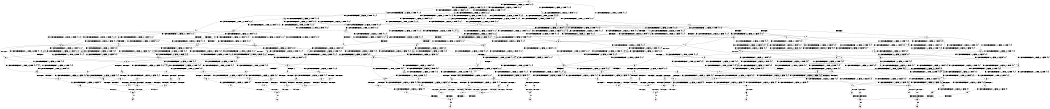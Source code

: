 digraph BCG {
size = "7, 10.5";
center = TRUE;
node [shape = circle];
0 [peripheries = 2];
0 -> 1 [label = "EX !0 !ATOMIC_EXCH_BRANCH (1, +0, FALSE, +0, 1, TRUE) !{0, 1, 2}"];
0 -> 2 [label = "EX !2 !ATOMIC_EXCH_BRANCH (2, +0, FALSE, +0, 1, TRUE) !{0, 1, 2}"];
0 -> 3 [label = "EX !1 !ATOMIC_EXCH_BRANCH (2, +1, TRUE, +0, 2, TRUE) !{0, 1, 2}"];
0 -> 4 [label = "EX !0 !ATOMIC_EXCH_BRANCH (1, +0, FALSE, +0, 1, TRUE) !{0, 1, 2}"];
1 -> 1 [label = "EX !0 !ATOMIC_EXCH_BRANCH (1, +0, FALSE, +0, 1, TRUE) !{0, 1, 2}"];
1 -> 5 [label = "EX !2 !ATOMIC_EXCH_BRANCH (2, +0, FALSE, +0, 1, TRUE) !{0, 1, 2}"];
1 -> 6 [label = "EX !1 !ATOMIC_EXCH_BRANCH (2, +1, TRUE, +0, 2, TRUE) !{0, 1, 2}"];
1 -> 4 [label = "EX !0 !ATOMIC_EXCH_BRANCH (1, +0, FALSE, +0, 1, TRUE) !{0, 1, 2}"];
2 -> 2 [label = "EX !2 !ATOMIC_EXCH_BRANCH (2, +0, FALSE, +0, 1, TRUE) !{0, 1, 2}"];
2 -> 7 [label = "EX !0 !ATOMIC_EXCH_BRANCH (1, +0, FALSE, +0, 1, TRUE) !{0, 1, 2}"];
2 -> 8 [label = "EX !1 !ATOMIC_EXCH_BRANCH (2, +1, TRUE, +0, 2, TRUE) !{0, 1, 2}"];
2 -> 9 [label = "EX !0 !ATOMIC_EXCH_BRANCH (1, +0, FALSE, +0, 1, TRUE) !{0, 1, 2}"];
3 -> 10 [label = "EX !0 !ATOMIC_EXCH_BRANCH (1, +0, FALSE, +0, 1, TRUE) !{0, 1, 2}"];
3 -> 11 [label = "EX !2 !ATOMIC_EXCH_BRANCH (2, +0, FALSE, +0, 1, FALSE) !{0, 1, 2}"];
3 -> 12 [label = "TERMINATE !1"];
3 -> 13 [label = "EX !0 !ATOMIC_EXCH_BRANCH (1, +0, FALSE, +0, 1, TRUE) !{0, 1, 2}"];
4 -> 14 [label = "EX !1 !ATOMIC_EXCH_BRANCH (2, +1, TRUE, +0, 2, TRUE) !{0, 1, 2}"];
4 -> 4 [label = "EX !0 !ATOMIC_EXCH_BRANCH (1, +0, FALSE, +0, 1, TRUE) !{0, 1, 2}"];
4 -> 15 [label = "EX !2 !ATOMIC_EXCH_BRANCH (2, +0, FALSE, +0, 1, TRUE) !{0, 1, 2}"];
4 -> 16 [label = "EX !1 !ATOMIC_EXCH_BRANCH (2, +1, TRUE, +0, 2, TRUE) !{0, 1, 2}"];
5 -> 7 [label = "EX !0 !ATOMIC_EXCH_BRANCH (1, +0, FALSE, +0, 1, TRUE) !{0, 1, 2}"];
5 -> 5 [label = "EX !2 !ATOMIC_EXCH_BRANCH (2, +0, FALSE, +0, 1, TRUE) !{0, 1, 2}"];
5 -> 17 [label = "EX !1 !ATOMIC_EXCH_BRANCH (2, +1, TRUE, +0, 2, TRUE) !{0, 1, 2}"];
5 -> 9 [label = "EX !0 !ATOMIC_EXCH_BRANCH (1, +0, FALSE, +0, 1, TRUE) !{0, 1, 2}"];
6 -> 10 [label = "EX !0 !ATOMIC_EXCH_BRANCH (1, +0, FALSE, +0, 1, TRUE) !{0, 1, 2}"];
6 -> 18 [label = "EX !2 !ATOMIC_EXCH_BRANCH (2, +0, FALSE, +0, 1, FALSE) !{0, 1, 2}"];
6 -> 19 [label = "TERMINATE !1"];
6 -> 13 [label = "EX !0 !ATOMIC_EXCH_BRANCH (1, +0, FALSE, +0, 1, TRUE) !{0, 1, 2}"];
7 -> 7 [label = "EX !0 !ATOMIC_EXCH_BRANCH (1, +0, FALSE, +0, 1, TRUE) !{0, 1, 2}"];
7 -> 5 [label = "EX !2 !ATOMIC_EXCH_BRANCH (2, +0, FALSE, +0, 1, TRUE) !{0, 1, 2}"];
7 -> 17 [label = "EX !1 !ATOMIC_EXCH_BRANCH (2, +1, TRUE, +0, 2, TRUE) !{0, 1, 2}"];
7 -> 9 [label = "EX !0 !ATOMIC_EXCH_BRANCH (1, +0, FALSE, +0, 1, TRUE) !{0, 1, 2}"];
8 -> 11 [label = "EX !2 !ATOMIC_EXCH_BRANCH (2, +0, FALSE, +0, 1, FALSE) !{0, 1, 2}"];
8 -> 20 [label = "EX !0 !ATOMIC_EXCH_BRANCH (1, +0, FALSE, +0, 1, TRUE) !{0, 1, 2}"];
8 -> 21 [label = "TERMINATE !1"];
8 -> 22 [label = "EX !0 !ATOMIC_EXCH_BRANCH (1, +0, FALSE, +0, 1, TRUE) !{0, 1, 2}"];
9 -> 23 [label = "EX !1 !ATOMIC_EXCH_BRANCH (2, +1, TRUE, +0, 2, TRUE) !{0, 1, 2}"];
9 -> 9 [label = "EX !0 !ATOMIC_EXCH_BRANCH (1, +0, FALSE, +0, 1, TRUE) !{0, 1, 2}"];
9 -> 15 [label = "EX !2 !ATOMIC_EXCH_BRANCH (2, +0, FALSE, +0, 1, TRUE) !{0, 1, 2}"];
9 -> 24 [label = "EX !1 !ATOMIC_EXCH_BRANCH (2, +1, TRUE, +0, 2, TRUE) !{0, 1, 2}"];
10 -> 10 [label = "EX !0 !ATOMIC_EXCH_BRANCH (1, +0, FALSE, +0, 1, TRUE) !{0, 1, 2}"];
10 -> 18 [label = "EX !2 !ATOMIC_EXCH_BRANCH (2, +0, FALSE, +0, 1, FALSE) !{0, 1, 2}"];
10 -> 19 [label = "TERMINATE !1"];
10 -> 13 [label = "EX !0 !ATOMIC_EXCH_BRANCH (1, +0, FALSE, +0, 1, TRUE) !{0, 1, 2}"];
11 -> 25 [label = "EX !2 !ATOMIC_EXCH_BRANCH (1, +1, TRUE, +0, 3, TRUE) !{0, 1, 2}"];
11 -> 26 [label = "EX !0 !ATOMIC_EXCH_BRANCH (1, +0, FALSE, +0, 1, TRUE) !{0, 1, 2}"];
11 -> 27 [label = "TERMINATE !1"];
11 -> 28 [label = "EX !0 !ATOMIC_EXCH_BRANCH (1, +0, FALSE, +0, 1, TRUE) !{0, 1, 2}"];
12 -> 29 [label = "EX !0 !ATOMIC_EXCH_BRANCH (1, +0, FALSE, +0, 1, TRUE) !{0, 2}"];
12 -> 30 [label = "EX !2 !ATOMIC_EXCH_BRANCH (2, +0, FALSE, +0, 1, FALSE) !{0, 2}"];
12 -> 31 [label = "EX !0 !ATOMIC_EXCH_BRANCH (1, +0, FALSE, +0, 1, TRUE) !{0, 2}"];
13 -> 13 [label = "EX !0 !ATOMIC_EXCH_BRANCH (1, +0, FALSE, +0, 1, TRUE) !{0, 1, 2}"];
13 -> 32 [label = "EX !2 !ATOMIC_EXCH_BRANCH (2, +0, FALSE, +0, 1, FALSE) !{0, 1, 2}"];
13 -> 33 [label = "TERMINATE !1"];
14 -> 34 [label = "EX !2 !ATOMIC_EXCH_BRANCH (2, +0, FALSE, +0, 1, FALSE) !{0, 1, 2}"];
14 -> 35 [label = "EX !0 !ATOMIC_EXCH_BRANCH (1, +0, FALSE, +0, 1, TRUE) !{0, 1, 2}"];
14 -> 36 [label = "EX !2 !ATOMIC_EXCH_BRANCH (2, +0, FALSE, +0, 1, FALSE) !{0, 1, 2}"];
14 -> 37 [label = "TERMINATE !1"];
15 -> 23 [label = "EX !1 !ATOMIC_EXCH_BRANCH (2, +1, TRUE, +0, 2, TRUE) !{0, 1, 2}"];
15 -> 9 [label = "EX !0 !ATOMIC_EXCH_BRANCH (1, +0, FALSE, +0, 1, TRUE) !{0, 1, 2}"];
15 -> 15 [label = "EX !2 !ATOMIC_EXCH_BRANCH (2, +0, FALSE, +0, 1, TRUE) !{0, 1, 2}"];
15 -> 24 [label = "EX !1 !ATOMIC_EXCH_BRANCH (2, +1, TRUE, +0, 2, TRUE) !{0, 1, 2}"];
16 -> 13 [label = "EX !0 !ATOMIC_EXCH_BRANCH (1, +0, FALSE, +0, 1, TRUE) !{0, 1, 2}"];
16 -> 32 [label = "EX !2 !ATOMIC_EXCH_BRANCH (2, +0, FALSE, +0, 1, FALSE) !{0, 1, 2}"];
16 -> 33 [label = "TERMINATE !1"];
17 -> 20 [label = "EX !0 !ATOMIC_EXCH_BRANCH (1, +0, FALSE, +0, 1, TRUE) !{0, 1, 2}"];
17 -> 18 [label = "EX !2 !ATOMIC_EXCH_BRANCH (2, +0, FALSE, +0, 1, FALSE) !{0, 1, 2}"];
17 -> 38 [label = "TERMINATE !1"];
17 -> 22 [label = "EX !0 !ATOMIC_EXCH_BRANCH (1, +0, FALSE, +0, 1, TRUE) !{0, 1, 2}"];
18 -> 26 [label = "EX !0 !ATOMIC_EXCH_BRANCH (1, +0, FALSE, +0, 1, TRUE) !{0, 1, 2}"];
18 -> 39 [label = "EX !2 !ATOMIC_EXCH_BRANCH (1, +1, TRUE, +0, 3, TRUE) !{0, 1, 2}"];
18 -> 40 [label = "TERMINATE !1"];
18 -> 28 [label = "EX !0 !ATOMIC_EXCH_BRANCH (1, +0, FALSE, +0, 1, TRUE) !{0, 1, 2}"];
19 -> 29 [label = "EX !0 !ATOMIC_EXCH_BRANCH (1, +0, FALSE, +0, 1, TRUE) !{0, 2}"];
19 -> 41 [label = "EX !2 !ATOMIC_EXCH_BRANCH (2, +0, FALSE, +0, 1, FALSE) !{0, 2}"];
19 -> 31 [label = "EX !0 !ATOMIC_EXCH_BRANCH (1, +0, FALSE, +0, 1, TRUE) !{0, 2}"];
20 -> 20 [label = "EX !0 !ATOMIC_EXCH_BRANCH (1, +0, FALSE, +0, 1, TRUE) !{0, 1, 2}"];
20 -> 18 [label = "EX !2 !ATOMIC_EXCH_BRANCH (2, +0, FALSE, +0, 1, FALSE) !{0, 1, 2}"];
20 -> 38 [label = "TERMINATE !1"];
20 -> 22 [label = "EX !0 !ATOMIC_EXCH_BRANCH (1, +0, FALSE, +0, 1, TRUE) !{0, 1, 2}"];
21 -> 30 [label = "EX !2 !ATOMIC_EXCH_BRANCH (2, +0, FALSE, +0, 1, FALSE) !{0, 2}"];
21 -> 42 [label = "EX !0 !ATOMIC_EXCH_BRANCH (1, +0, FALSE, +0, 1, TRUE) !{0, 2}"];
21 -> 43 [label = "EX !0 !ATOMIC_EXCH_BRANCH (1, +0, FALSE, +0, 1, TRUE) !{0, 2}"];
22 -> 22 [label = "EX !0 !ATOMIC_EXCH_BRANCH (1, +0, FALSE, +0, 1, TRUE) !{0, 1, 2}"];
22 -> 32 [label = "EX !2 !ATOMIC_EXCH_BRANCH (2, +0, FALSE, +0, 1, FALSE) !{0, 1, 2}"];
22 -> 44 [label = "TERMINATE !1"];
23 -> 34 [label = "EX !2 !ATOMIC_EXCH_BRANCH (2, +0, FALSE, +0, 1, FALSE) !{0, 1, 2}"];
23 -> 45 [label = "EX !0 !ATOMIC_EXCH_BRANCH (1, +0, FALSE, +0, 1, TRUE) !{0, 1, 2}"];
23 -> 36 [label = "EX !2 !ATOMIC_EXCH_BRANCH (2, +0, FALSE, +0, 1, FALSE) !{0, 1, 2}"];
23 -> 46 [label = "TERMINATE !1"];
24 -> 22 [label = "EX !0 !ATOMIC_EXCH_BRANCH (1, +0, FALSE, +0, 1, TRUE) !{0, 1, 2}"];
24 -> 32 [label = "EX !2 !ATOMIC_EXCH_BRANCH (2, +0, FALSE, +0, 1, FALSE) !{0, 1, 2}"];
24 -> 44 [label = "TERMINATE !1"];
25 -> 47 [label = "EX !0 !ATOMIC_EXCH_BRANCH (1, +0, FALSE, +0, 1, FALSE) !{0, 1, 2}"];
25 -> 48 [label = "TERMINATE !2"];
25 -> 49 [label = "TERMINATE !1"];
25 -> 50 [label = "EX !0 !ATOMIC_EXCH_BRANCH (1, +0, FALSE, +0, 1, FALSE) !{0, 1, 2}"];
26 -> 26 [label = "EX !0 !ATOMIC_EXCH_BRANCH (1, +0, FALSE, +0, 1, TRUE) !{0, 1, 2}"];
26 -> 39 [label = "EX !2 !ATOMIC_EXCH_BRANCH (1, +1, TRUE, +0, 3, TRUE) !{0, 1, 2}"];
26 -> 40 [label = "TERMINATE !1"];
26 -> 28 [label = "EX !0 !ATOMIC_EXCH_BRANCH (1, +0, FALSE, +0, 1, TRUE) !{0, 1, 2}"];
27 -> 51 [label = "EX !2 !ATOMIC_EXCH_BRANCH (1, +1, TRUE, +0, 3, TRUE) !{0, 2}"];
27 -> 52 [label = "EX !0 !ATOMIC_EXCH_BRANCH (1, +0, FALSE, +0, 1, TRUE) !{0, 2}"];
27 -> 53 [label = "EX !0 !ATOMIC_EXCH_BRANCH (1, +0, FALSE, +0, 1, TRUE) !{0, 2}"];
28 -> 28 [label = "EX !0 !ATOMIC_EXCH_BRANCH (1, +0, FALSE, +0, 1, TRUE) !{0, 1, 2}"];
28 -> 54 [label = "EX !2 !ATOMIC_EXCH_BRANCH (1, +1, TRUE, +0, 3, TRUE) !{0, 1, 2}"];
28 -> 55 [label = "TERMINATE !1"];
29 -> 29 [label = "EX !0 !ATOMIC_EXCH_BRANCH (1, +0, FALSE, +0, 1, TRUE) !{0, 2}"];
29 -> 41 [label = "EX !2 !ATOMIC_EXCH_BRANCH (2, +0, FALSE, +0, 1, FALSE) !{0, 2}"];
29 -> 31 [label = "EX !0 !ATOMIC_EXCH_BRANCH (1, +0, FALSE, +0, 1, TRUE) !{0, 2}"];
30 -> 51 [label = "EX !2 !ATOMIC_EXCH_BRANCH (1, +1, TRUE, +0, 3, TRUE) !{0, 2}"];
30 -> 52 [label = "EX !0 !ATOMIC_EXCH_BRANCH (1, +0, FALSE, +0, 1, TRUE) !{0, 2}"];
30 -> 53 [label = "EX !0 !ATOMIC_EXCH_BRANCH (1, +0, FALSE, +0, 1, TRUE) !{0, 2}"];
31 -> 56 [label = "EX !2 !ATOMIC_EXCH_BRANCH (2, +0, FALSE, +0, 1, FALSE) !{0, 2}"];
31 -> 31 [label = "EX !0 !ATOMIC_EXCH_BRANCH (1, +0, FALSE, +0, 1, TRUE) !{0, 2}"];
31 -> 57 [label = "EX !2 !ATOMIC_EXCH_BRANCH (2, +0, FALSE, +0, 1, FALSE) !{0, 2}"];
32 -> 28 [label = "EX !0 !ATOMIC_EXCH_BRANCH (1, +0, FALSE, +0, 1, TRUE) !{0, 1, 2}"];
32 -> 54 [label = "EX !2 !ATOMIC_EXCH_BRANCH (1, +1, TRUE, +0, 3, TRUE) !{0, 1, 2}"];
32 -> 55 [label = "TERMINATE !1"];
33 -> 58 [label = "EX !0 !ATOMIC_EXCH_BRANCH (1, +0, FALSE, +0, 1, TRUE) !{0, 2}"];
33 -> 59 [label = "EX !2 !ATOMIC_EXCH_BRANCH (2, +0, FALSE, +0, 1, FALSE) !{0, 2}"];
34 -> 60 [label = "EX !0 !ATOMIC_EXCH_BRANCH (1, +0, FALSE, +0, 1, TRUE) !{0, 1, 2}"];
34 -> 61 [label = "EX !2 !ATOMIC_EXCH_BRANCH (1, +1, TRUE, +0, 3, TRUE) !{0, 1, 2}"];
34 -> 62 [label = "TERMINATE !1"];
34 -> 28 [label = "EX !0 !ATOMIC_EXCH_BRANCH (1, +0, FALSE, +0, 1, TRUE) !{0, 1, 2}"];
35 -> 34 [label = "EX !2 !ATOMIC_EXCH_BRANCH (2, +0, FALSE, +0, 1, FALSE) !{0, 1, 2}"];
35 -> 35 [label = "EX !0 !ATOMIC_EXCH_BRANCH (1, +0, FALSE, +0, 1, TRUE) !{0, 1, 2}"];
35 -> 36 [label = "EX !2 !ATOMIC_EXCH_BRANCH (2, +0, FALSE, +0, 1, FALSE) !{0, 1, 2}"];
35 -> 37 [label = "TERMINATE !1"];
36 -> 61 [label = "EX !2 !ATOMIC_EXCH_BRANCH (1, +1, TRUE, +0, 3, TRUE) !{0, 1, 2}"];
36 -> 63 [label = "EX !0 !ATOMIC_EXCH_BRANCH (1, +0, FALSE, +0, 1, TRUE) !{0, 1, 2}"];
36 -> 64 [label = "EX !2 !ATOMIC_EXCH_BRANCH (1, +1, TRUE, +0, 3, TRUE) !{0, 1, 2}"];
36 -> 65 [label = "TERMINATE !1"];
37 -> 66 [label = "EX !0 !ATOMIC_EXCH_BRANCH (1, +0, FALSE, +0, 1, TRUE) !{0, 2}"];
37 -> 67 [label = "EX !2 !ATOMIC_EXCH_BRANCH (2, +0, FALSE, +0, 1, FALSE) !{0, 2}"];
38 -> 42 [label = "EX !0 !ATOMIC_EXCH_BRANCH (1, +0, FALSE, +0, 1, TRUE) !{0, 2}"];
38 -> 41 [label = "EX !2 !ATOMIC_EXCH_BRANCH (2, +0, FALSE, +0, 1, FALSE) !{0, 2}"];
38 -> 43 [label = "EX !0 !ATOMIC_EXCH_BRANCH (1, +0, FALSE, +0, 1, TRUE) !{0, 2}"];
39 -> 47 [label = "EX !0 !ATOMIC_EXCH_BRANCH (1, +0, FALSE, +0, 1, FALSE) !{0, 1, 2}"];
39 -> 68 [label = "TERMINATE !2"];
39 -> 69 [label = "TERMINATE !1"];
39 -> 50 [label = "EX !0 !ATOMIC_EXCH_BRANCH (1, +0, FALSE, +0, 1, FALSE) !{0, 1, 2}"];
40 -> 52 [label = "EX !0 !ATOMIC_EXCH_BRANCH (1, +0, FALSE, +0, 1, TRUE) !{0, 2}"];
40 -> 70 [label = "EX !2 !ATOMIC_EXCH_BRANCH (1, +1, TRUE, +0, 3, TRUE) !{0, 2}"];
40 -> 53 [label = "EX !0 !ATOMIC_EXCH_BRANCH (1, +0, FALSE, +0, 1, TRUE) !{0, 2}"];
41 -> 52 [label = "EX !0 !ATOMIC_EXCH_BRANCH (1, +0, FALSE, +0, 1, TRUE) !{0, 2}"];
41 -> 70 [label = "EX !2 !ATOMIC_EXCH_BRANCH (1, +1, TRUE, +0, 3, TRUE) !{0, 2}"];
41 -> 53 [label = "EX !0 !ATOMIC_EXCH_BRANCH (1, +0, FALSE, +0, 1, TRUE) !{0, 2}"];
42 -> 42 [label = "EX !0 !ATOMIC_EXCH_BRANCH (1, +0, FALSE, +0, 1, TRUE) !{0, 2}"];
42 -> 41 [label = "EX !2 !ATOMIC_EXCH_BRANCH (2, +0, FALSE, +0, 1, FALSE) !{0, 2}"];
42 -> 43 [label = "EX !0 !ATOMIC_EXCH_BRANCH (1, +0, FALSE, +0, 1, TRUE) !{0, 2}"];
43 -> 56 [label = "EX !2 !ATOMIC_EXCH_BRANCH (2, +0, FALSE, +0, 1, FALSE) !{0, 2}"];
43 -> 43 [label = "EX !0 !ATOMIC_EXCH_BRANCH (1, +0, FALSE, +0, 1, TRUE) !{0, 2}"];
43 -> 57 [label = "EX !2 !ATOMIC_EXCH_BRANCH (2, +0, FALSE, +0, 1, FALSE) !{0, 2}"];
44 -> 71 [label = "EX !0 !ATOMIC_EXCH_BRANCH (1, +0, FALSE, +0, 1, TRUE) !{0, 2}"];
44 -> 59 [label = "EX !2 !ATOMIC_EXCH_BRANCH (2, +0, FALSE, +0, 1, FALSE) !{0, 2}"];
45 -> 34 [label = "EX !2 !ATOMIC_EXCH_BRANCH (2, +0, FALSE, +0, 1, FALSE) !{0, 1, 2}"];
45 -> 45 [label = "EX !0 !ATOMIC_EXCH_BRANCH (1, +0, FALSE, +0, 1, TRUE) !{0, 1, 2}"];
45 -> 36 [label = "EX !2 !ATOMIC_EXCH_BRANCH (2, +0, FALSE, +0, 1, FALSE) !{0, 1, 2}"];
45 -> 46 [label = "TERMINATE !1"];
46 -> 72 [label = "EX !0 !ATOMIC_EXCH_BRANCH (1, +0, FALSE, +0, 1, TRUE) !{0, 2}"];
46 -> 67 [label = "EX !2 !ATOMIC_EXCH_BRANCH (2, +0, FALSE, +0, 1, FALSE) !{0, 2}"];
47 -> 73 [label = "TERMINATE !0"];
47 -> 74 [label = "TERMINATE !2"];
47 -> 75 [label = "TERMINATE !1"];
48 -> 76 [label = "EX !0 !ATOMIC_EXCH_BRANCH (1, +0, FALSE, +0, 1, FALSE) !{0, 1}"];
48 -> 77 [label = "TERMINATE !1"];
48 -> 78 [label = "EX !0 !ATOMIC_EXCH_BRANCH (1, +0, FALSE, +0, 1, FALSE) !{0, 1}"];
49 -> 79 [label = "EX !0 !ATOMIC_EXCH_BRANCH (1, +0, FALSE, +0, 1, FALSE) !{0, 2}"];
49 -> 77 [label = "TERMINATE !2"];
49 -> 80 [label = "EX !0 !ATOMIC_EXCH_BRANCH (1, +0, FALSE, +0, 1, FALSE) !{0, 2}"];
50 -> 81 [label = "TERMINATE !0"];
50 -> 82 [label = "TERMINATE !2"];
50 -> 83 [label = "TERMINATE !1"];
51 -> 79 [label = "EX !0 !ATOMIC_EXCH_BRANCH (1, +0, FALSE, +0, 1, FALSE) !{0, 2}"];
51 -> 77 [label = "TERMINATE !2"];
51 -> 80 [label = "EX !0 !ATOMIC_EXCH_BRANCH (1, +0, FALSE, +0, 1, FALSE) !{0, 2}"];
52 -> 52 [label = "EX !0 !ATOMIC_EXCH_BRANCH (1, +0, FALSE, +0, 1, TRUE) !{0, 2}"];
52 -> 70 [label = "EX !2 !ATOMIC_EXCH_BRANCH (1, +1, TRUE, +0, 3, TRUE) !{0, 2}"];
52 -> 53 [label = "EX !0 !ATOMIC_EXCH_BRANCH (1, +0, FALSE, +0, 1, TRUE) !{0, 2}"];
53 -> 84 [label = "EX !2 !ATOMIC_EXCH_BRANCH (1, +1, TRUE, +0, 3, TRUE) !{0, 2}"];
53 -> 53 [label = "EX !0 !ATOMIC_EXCH_BRANCH (1, +0, FALSE, +0, 1, TRUE) !{0, 2}"];
53 -> 85 [label = "EX !2 !ATOMIC_EXCH_BRANCH (1, +1, TRUE, +0, 3, TRUE) !{0, 2}"];
54 -> 50 [label = "EX !0 !ATOMIC_EXCH_BRANCH (1, +0, FALSE, +0, 1, FALSE) !{0, 1, 2}"];
54 -> 86 [label = "TERMINATE !2"];
54 -> 87 [label = "TERMINATE !1"];
55 -> 88 [label = "EX !0 !ATOMIC_EXCH_BRANCH (1, +0, FALSE, +0, 1, TRUE) !{0, 2}"];
55 -> 89 [label = "EX !2 !ATOMIC_EXCH_BRANCH (1, +1, TRUE, +0, 3, TRUE) !{0, 2}"];
56 -> 90 [label = "EX !0 !ATOMIC_EXCH_BRANCH (1, +0, FALSE, +0, 1, TRUE) !{0, 2}"];
56 -> 84 [label = "EX !2 !ATOMIC_EXCH_BRANCH (1, +1, TRUE, +0, 3, TRUE) !{0, 2}"];
56 -> 53 [label = "EX !0 !ATOMIC_EXCH_BRANCH (1, +0, FALSE, +0, 1, TRUE) !{0, 2}"];
57 -> 84 [label = "EX !2 !ATOMIC_EXCH_BRANCH (1, +1, TRUE, +0, 3, TRUE) !{0, 2}"];
57 -> 53 [label = "EX !0 !ATOMIC_EXCH_BRANCH (1, +0, FALSE, +0, 1, TRUE) !{0, 2}"];
57 -> 85 [label = "EX !2 !ATOMIC_EXCH_BRANCH (1, +1, TRUE, +0, 3, TRUE) !{0, 2}"];
58 -> 58 [label = "EX !0 !ATOMIC_EXCH_BRANCH (1, +0, FALSE, +0, 1, TRUE) !{0, 2}"];
58 -> 59 [label = "EX !2 !ATOMIC_EXCH_BRANCH (2, +0, FALSE, +0, 1, FALSE) !{0, 2}"];
59 -> 88 [label = "EX !0 !ATOMIC_EXCH_BRANCH (1, +0, FALSE, +0, 1, TRUE) !{0, 2}"];
59 -> 89 [label = "EX !2 !ATOMIC_EXCH_BRANCH (1, +1, TRUE, +0, 3, TRUE) !{0, 2}"];
60 -> 60 [label = "EX !0 !ATOMIC_EXCH_BRANCH (1, +0, FALSE, +0, 1, TRUE) !{0, 1, 2}"];
60 -> 61 [label = "EX !2 !ATOMIC_EXCH_BRANCH (1, +1, TRUE, +0, 3, TRUE) !{0, 1, 2}"];
60 -> 62 [label = "TERMINATE !1"];
60 -> 28 [label = "EX !0 !ATOMIC_EXCH_BRANCH (1, +0, FALSE, +0, 1, TRUE) !{0, 1, 2}"];
61 -> 91 [label = "EX !0 !ATOMIC_EXCH_BRANCH (1, +0, FALSE, +0, 1, FALSE) !{0, 1, 2}"];
61 -> 92 [label = "TERMINATE !2"];
61 -> 93 [label = "TERMINATE !1"];
61 -> 50 [label = "EX !0 !ATOMIC_EXCH_BRANCH (1, +0, FALSE, +0, 1, FALSE) !{0, 1, 2}"];
62 -> 94 [label = "EX !0 !ATOMIC_EXCH_BRANCH (1, +0, FALSE, +0, 1, TRUE) !{0, 2}"];
62 -> 95 [label = "EX !2 !ATOMIC_EXCH_BRANCH (1, +1, TRUE, +0, 3, TRUE) !{0, 2}"];
63 -> 61 [label = "EX !2 !ATOMIC_EXCH_BRANCH (1, +1, TRUE, +0, 3, TRUE) !{0, 1, 2}"];
63 -> 63 [label = "EX !0 !ATOMIC_EXCH_BRANCH (1, +0, FALSE, +0, 1, TRUE) !{0, 1, 2}"];
63 -> 64 [label = "EX !2 !ATOMIC_EXCH_BRANCH (1, +1, TRUE, +0, 3, TRUE) !{0, 1, 2}"];
63 -> 65 [label = "TERMINATE !1"];
64 -> 96 [label = "EX !0 !ATOMIC_EXCH_BRANCH (1, +0, FALSE, +0, 1, FALSE) !{0, 1, 2}"];
64 -> 97 [label = "TERMINATE !2"];
64 -> 98 [label = "TERMINATE !1"];
65 -> 99 [label = "EX !0 !ATOMIC_EXCH_BRANCH (1, +0, FALSE, +0, 1, TRUE) !{0, 2}"];
65 -> 100 [label = "EX !2 !ATOMIC_EXCH_BRANCH (1, +1, TRUE, +0, 3, TRUE) !{0, 2}"];
66 -> 66 [label = "EX !0 !ATOMIC_EXCH_BRANCH (1, +0, FALSE, +0, 1, TRUE) !{0, 2}"];
66 -> 67 [label = "EX !2 !ATOMIC_EXCH_BRANCH (2, +0, FALSE, +0, 1, FALSE) !{0, 2}"];
67 -> 99 [label = "EX !0 !ATOMIC_EXCH_BRANCH (1, +0, FALSE, +0, 1, TRUE) !{0, 2}"];
67 -> 100 [label = "EX !2 !ATOMIC_EXCH_BRANCH (1, +1, TRUE, +0, 3, TRUE) !{0, 2}"];
68 -> 76 [label = "EX !0 !ATOMIC_EXCH_BRANCH (1, +0, FALSE, +0, 1, FALSE) !{0, 1}"];
68 -> 101 [label = "TERMINATE !1"];
68 -> 78 [label = "EX !0 !ATOMIC_EXCH_BRANCH (1, +0, FALSE, +0, 1, FALSE) !{0, 1}"];
69 -> 79 [label = "EX !0 !ATOMIC_EXCH_BRANCH (1, +0, FALSE, +0, 1, FALSE) !{0, 2}"];
69 -> 101 [label = "TERMINATE !2"];
69 -> 80 [label = "EX !0 !ATOMIC_EXCH_BRANCH (1, +0, FALSE, +0, 1, FALSE) !{0, 2}"];
70 -> 79 [label = "EX !0 !ATOMIC_EXCH_BRANCH (1, +0, FALSE, +0, 1, FALSE) !{0, 2}"];
70 -> 101 [label = "TERMINATE !2"];
70 -> 80 [label = "EX !0 !ATOMIC_EXCH_BRANCH (1, +0, FALSE, +0, 1, FALSE) !{0, 2}"];
71 -> 71 [label = "EX !0 !ATOMIC_EXCH_BRANCH (1, +0, FALSE, +0, 1, TRUE) !{0, 2}"];
71 -> 59 [label = "EX !2 !ATOMIC_EXCH_BRANCH (2, +0, FALSE, +0, 1, FALSE) !{0, 2}"];
72 -> 72 [label = "EX !0 !ATOMIC_EXCH_BRANCH (1, +0, FALSE, +0, 1, TRUE) !{0, 2}"];
72 -> 67 [label = "EX !2 !ATOMIC_EXCH_BRANCH (2, +0, FALSE, +0, 1, FALSE) !{0, 2}"];
73 -> 102 [label = "TERMINATE !2"];
73 -> 103 [label = "TERMINATE !1"];
74 -> 102 [label = "TERMINATE !0"];
74 -> 104 [label = "TERMINATE !1"];
75 -> 103 [label = "TERMINATE !0"];
75 -> 104 [label = "TERMINATE !2"];
76 -> 102 [label = "TERMINATE !0"];
76 -> 104 [label = "TERMINATE !1"];
77 -> 105 [label = "EX !0 !ATOMIC_EXCH_BRANCH (1, +0, FALSE, +0, 1, FALSE) !{0}"];
77 -> 106 [label = "EX !0 !ATOMIC_EXCH_BRANCH (1, +0, FALSE, +0, 1, FALSE) !{0}"];
78 -> 107 [label = "TERMINATE !0"];
78 -> 108 [label = "TERMINATE !1"];
79 -> 103 [label = "TERMINATE !0"];
79 -> 104 [label = "TERMINATE !2"];
80 -> 109 [label = "TERMINATE !0"];
80 -> 110 [label = "TERMINATE !2"];
81 -> 111 [label = "TERMINATE !2"];
81 -> 112 [label = "TERMINATE !1"];
82 -> 111 [label = "TERMINATE !0"];
82 -> 113 [label = "TERMINATE !1"];
83 -> 112 [label = "TERMINATE !0"];
83 -> 113 [label = "TERMINATE !2"];
84 -> 114 [label = "EX !0 !ATOMIC_EXCH_BRANCH (1, +0, FALSE, +0, 1, FALSE) !{0, 2}"];
84 -> 115 [label = "TERMINATE !2"];
84 -> 80 [label = "EX !0 !ATOMIC_EXCH_BRANCH (1, +0, FALSE, +0, 1, FALSE) !{0, 2}"];
85 -> 80 [label = "EX !0 !ATOMIC_EXCH_BRANCH (1, +0, FALSE, +0, 1, FALSE) !{0, 2}"];
85 -> 116 [label = "TERMINATE !2"];
86 -> 117 [label = "EX !0 !ATOMIC_EXCH_BRANCH (1, +0, FALSE, +0, 1, FALSE) !{0, 1}"];
86 -> 118 [label = "TERMINATE !1"];
87 -> 119 [label = "EX !0 !ATOMIC_EXCH_BRANCH (1, +0, FALSE, +0, 1, FALSE) !{0, 2}"];
87 -> 118 [label = "TERMINATE !2"];
88 -> 88 [label = "EX !0 !ATOMIC_EXCH_BRANCH (1, +0, FALSE, +0, 1, TRUE) !{0, 2}"];
88 -> 89 [label = "EX !2 !ATOMIC_EXCH_BRANCH (1, +1, TRUE, +0, 3, TRUE) !{0, 2}"];
89 -> 119 [label = "EX !0 !ATOMIC_EXCH_BRANCH (1, +0, FALSE, +0, 1, FALSE) !{0, 2}"];
89 -> 118 [label = "TERMINATE !2"];
90 -> 90 [label = "EX !0 !ATOMIC_EXCH_BRANCH (1, +0, FALSE, +0, 1, TRUE) !{0, 2}"];
90 -> 84 [label = "EX !2 !ATOMIC_EXCH_BRANCH (1, +1, TRUE, +0, 3, TRUE) !{0, 2}"];
90 -> 53 [label = "EX !0 !ATOMIC_EXCH_BRANCH (1, +0, FALSE, +0, 1, TRUE) !{0, 2}"];
91 -> 120 [label = "TERMINATE !0"];
91 -> 121 [label = "TERMINATE !2"];
91 -> 122 [label = "TERMINATE !1"];
92 -> 123 [label = "EX !0 !ATOMIC_EXCH_BRANCH (1, +0, FALSE, +0, 1, FALSE) !{0, 1}"];
92 -> 124 [label = "TERMINATE !1"];
93 -> 125 [label = "EX !0 !ATOMIC_EXCH_BRANCH (1, +0, FALSE, +0, 1, FALSE) !{0, 2}"];
93 -> 124 [label = "TERMINATE !2"];
94 -> 94 [label = "EX !0 !ATOMIC_EXCH_BRANCH (1, +0, FALSE, +0, 1, TRUE) !{0, 2}"];
94 -> 95 [label = "EX !2 !ATOMIC_EXCH_BRANCH (1, +1, TRUE, +0, 3, TRUE) !{0, 2}"];
95 -> 125 [label = "EX !0 !ATOMIC_EXCH_BRANCH (1, +0, FALSE, +0, 1, FALSE) !{0, 2}"];
95 -> 124 [label = "TERMINATE !2"];
96 -> 126 [label = "TERMINATE !0"];
96 -> 127 [label = "TERMINATE !2"];
96 -> 128 [label = "TERMINATE !1"];
97 -> 129 [label = "EX !0 !ATOMIC_EXCH_BRANCH (1, +0, FALSE, +0, 1, FALSE) !{0, 1}"];
97 -> 130 [label = "TERMINATE !1"];
98 -> 131 [label = "EX !0 !ATOMIC_EXCH_BRANCH (1, +0, FALSE, +0, 1, FALSE) !{0, 2}"];
98 -> 130 [label = "TERMINATE !2"];
99 -> 99 [label = "EX !0 !ATOMIC_EXCH_BRANCH (1, +0, FALSE, +0, 1, TRUE) !{0, 2}"];
99 -> 100 [label = "EX !2 !ATOMIC_EXCH_BRANCH (1, +1, TRUE, +0, 3, TRUE) !{0, 2}"];
100 -> 131 [label = "EX !0 !ATOMIC_EXCH_BRANCH (1, +0, FALSE, +0, 1, FALSE) !{0, 2}"];
100 -> 130 [label = "TERMINATE !2"];
101 -> 105 [label = "EX !0 !ATOMIC_EXCH_BRANCH (1, +0, FALSE, +0, 1, FALSE) !{0}"];
101 -> 106 [label = "EX !0 !ATOMIC_EXCH_BRANCH (1, +0, FALSE, +0, 1, FALSE) !{0}"];
102 -> 132 [label = "TERMINATE !1"];
103 -> 132 [label = "TERMINATE !2"];
104 -> 132 [label = "TERMINATE !0"];
105 -> 132 [label = "TERMINATE !0"];
106 -> 133 [label = "TERMINATE !0"];
107 -> 134 [label = "TERMINATE !1"];
108 -> 134 [label = "TERMINATE !0"];
109 -> 135 [label = "TERMINATE !2"];
110 -> 135 [label = "TERMINATE !0"];
111 -> 136 [label = "TERMINATE !1"];
112 -> 136 [label = "TERMINATE !2"];
113 -> 136 [label = "TERMINATE !0"];
114 -> 137 [label = "TERMINATE !0"];
114 -> 138 [label = "TERMINATE !2"];
115 -> 139 [label = "EX !0 !ATOMIC_EXCH_BRANCH (1, +0, FALSE, +0, 1, FALSE) !{0}"];
116 -> 140 [label = "EX !0 !ATOMIC_EXCH_BRANCH (1, +0, FALSE, +0, 1, FALSE) !{0}"];
117 -> 111 [label = "TERMINATE !0"];
117 -> 113 [label = "TERMINATE !1"];
118 -> 141 [label = "EX !0 !ATOMIC_EXCH_BRANCH (1, +0, FALSE, +0, 1, FALSE) !{0}"];
119 -> 112 [label = "TERMINATE !0"];
119 -> 113 [label = "TERMINATE !2"];
120 -> 142 [label = "TERMINATE !2"];
120 -> 143 [label = "TERMINATE !1"];
121 -> 142 [label = "TERMINATE !0"];
121 -> 144 [label = "TERMINATE !1"];
122 -> 143 [label = "TERMINATE !0"];
122 -> 144 [label = "TERMINATE !2"];
123 -> 142 [label = "TERMINATE !0"];
123 -> 144 [label = "TERMINATE !1"];
124 -> 145 [label = "EX !0 !ATOMIC_EXCH_BRANCH (1, +0, FALSE, +0, 1, FALSE) !{0}"];
125 -> 143 [label = "TERMINATE !0"];
125 -> 144 [label = "TERMINATE !2"];
126 -> 146 [label = "TERMINATE !2"];
126 -> 147 [label = "TERMINATE !1"];
127 -> 146 [label = "TERMINATE !0"];
127 -> 148 [label = "TERMINATE !1"];
128 -> 147 [label = "TERMINATE !0"];
128 -> 148 [label = "TERMINATE !2"];
129 -> 146 [label = "TERMINATE !0"];
129 -> 148 [label = "TERMINATE !1"];
130 -> 149 [label = "EX !0 !ATOMIC_EXCH_BRANCH (1, +0, FALSE, +0, 1, FALSE) !{0}"];
131 -> 147 [label = "TERMINATE !0"];
131 -> 148 [label = "TERMINATE !2"];
132 -> 150 [label = "exit"];
133 -> 151 [label = "exit"];
134 -> 152 [label = "exit"];
135 -> 153 [label = "exit"];
136 -> 154 [label = "exit"];
137 -> 155 [label = "TERMINATE !2"];
138 -> 155 [label = "TERMINATE !0"];
139 -> 155 [label = "TERMINATE !0"];
140 -> 135 [label = "TERMINATE !0"];
141 -> 136 [label = "TERMINATE !0"];
142 -> 156 [label = "TERMINATE !1"];
143 -> 156 [label = "TERMINATE !2"];
144 -> 156 [label = "TERMINATE !0"];
145 -> 156 [label = "TERMINATE !0"];
146 -> 157 [label = "TERMINATE !1"];
147 -> 157 [label = "TERMINATE !2"];
148 -> 157 [label = "TERMINATE !0"];
149 -> 157 [label = "TERMINATE !0"];
155 -> 158 [label = "exit"];
156 -> 159 [label = "exit"];
157 -> 160 [label = "exit"];
}
